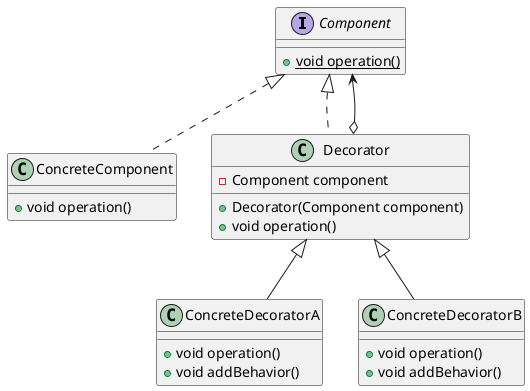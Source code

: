 @startuml
interface Component {
  + {static} void operation()
}

class ConcreteComponent {
  + void operation()
}

Component <|.. ConcreteComponent

class Decorator {
  - Component component
  + Decorator(Component component)
  + void operation()
}

Component <|.. Decorator
Component <--o Decorator

class ConcreteDecoratorA {
  + void operation()
  + void addBehavior()
}

class ConcreteDecoratorB {
  + void operation()
  + void addBehavior()
}

Decorator <|-- ConcreteDecoratorA
Decorator <|-- ConcreteDecoratorB

@enduml
